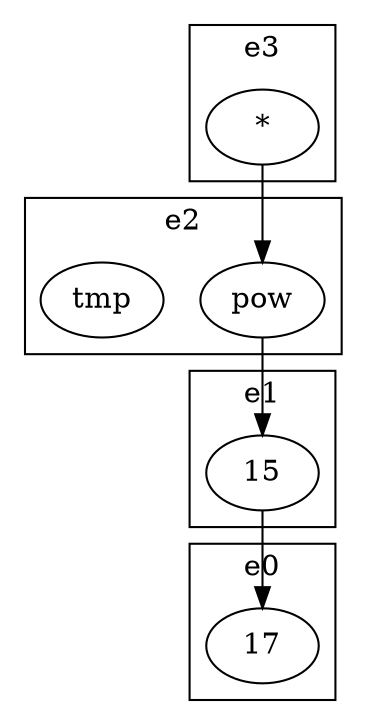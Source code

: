 strict digraph  {
subgraph cluster_3 {
graph [label=e3];
"(* (pow (15 17)) (pow (15 17)) (pow (15 17)))" [label="*"];
  };
subgraph cluster_0 {
graph [label=e0];
"17" [label="17"];
  };
subgraph cluster_1 {
graph [label=e1];
"(15 17)" [label="15"];
  };
subgraph cluster_2 {
graph [label=e2];
"(pow (15 17))" [label="pow"];
"tmp" [label="tmp"];
  };
"(* (pow (15 17)) (pow (15 17)) (pow (15 17)))" -> "(pow (15 17))";
"(* (pow (15 17)) (pow (15 17)) (pow (15 17)))" -> "(pow (15 17))";
"(* (pow (15 17)) (pow (15 17)) (pow (15 17)))" -> "(pow (15 17))";
"(15 17)" -> "17";
"(pow (15 17))" -> "(15 17)";
}